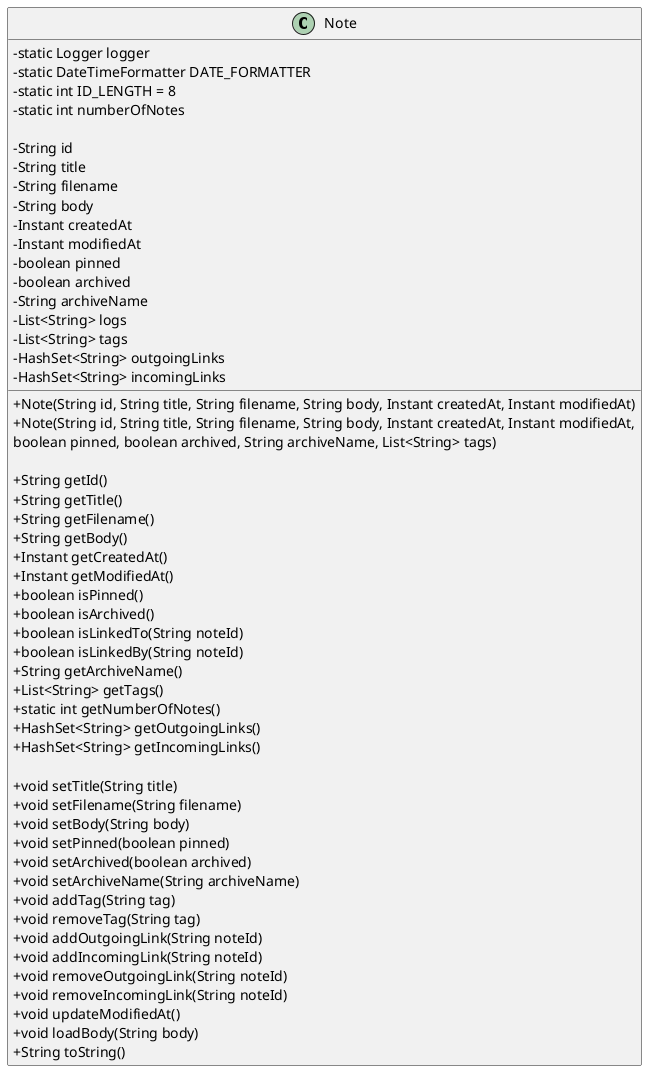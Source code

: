 @startuml NoteClass
skinparam classAttributeIconSize 0

class Note {
    - static Logger logger
    - static DateTimeFormatter DATE_FORMATTER
    - static int ID_LENGTH = 8
    - static int numberOfNotes

    - String id
    - String title
    - String filename
    - String body
    - Instant createdAt
    - Instant modifiedAt
    - boolean pinned
    - boolean archived
    - String archiveName
    - List<String> logs
    - List<String> tags
    - HashSet<String> outgoingLinks
    - HashSet<String> incomingLinks

    + Note(String id, String title, String filename, String body, Instant createdAt, Instant modifiedAt)
    + Note(String id, String title, String filename, String body, Instant createdAt, Instant modifiedAt,
           boolean pinned, boolean archived, String archiveName, List<String> tags)

    + String getId()
    + String getTitle()
    + String getFilename()
    + String getBody()
    + Instant getCreatedAt()
    + Instant getModifiedAt()
    + boolean isPinned()
    + boolean isArchived()
    + boolean isLinkedTo(String noteId)
    + boolean isLinkedBy(String noteId)
    + String getArchiveName()
    + List<String> getTags()
    + static int getNumberOfNotes()
    + HashSet<String> getOutgoingLinks()
    + HashSet<String> getIncomingLinks()

    + void setTitle(String title)
    + void setFilename(String filename)
    + void setBody(String body)
    + void setPinned(boolean pinned)
    + void setArchived(boolean archived)
    + void setArchiveName(String archiveName)
    + void addTag(String tag)
    + void removeTag(String tag)
    + void addOutgoingLink(String noteId)
    + void addIncomingLink(String noteId)
    + void removeOutgoingLink(String noteId)
    + void removeIncomingLink(String noteId)
    + void updateModifiedAt()
    + void loadBody(String body)
    + String toString()
}
@enduml